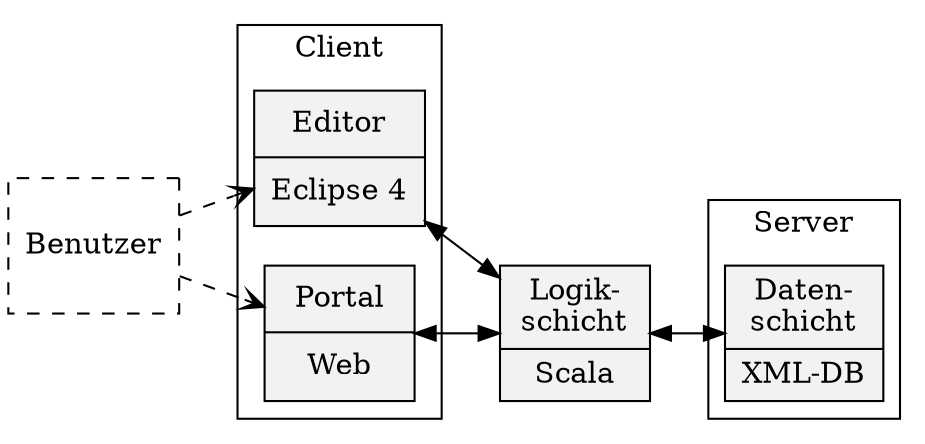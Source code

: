 /* Work in progress: architecture components diagram */
digraph drc_architecture_overview {

  node[shape=record width=1 height=0.9 style=filled fillcolor="grey95"]
  rankdir=LR
  
  user[style=empty shape=box style=dashed label="Benutzer"]
  
  logic[label="{{Logik-\nschicht|Scala}}"]
  
  user->presentation[style=dashed arrowhead=open]
  
  user->portal[style=dashed arrowhead=open]
  subgraph cluster0{
   label=Client
   presentation[label="{{Editor|Eclipse 4}}"]
   portal[label="{{Portal|Web}}"]
  }
  
  portal->logic[dir=both]
   presentation->logic[dir=both]
  logic->data[dir=both]
  subgraph cluster1{
   label=Server
   data[label="{{Daten-\nschicht|XML-DB}}"]
  }
}